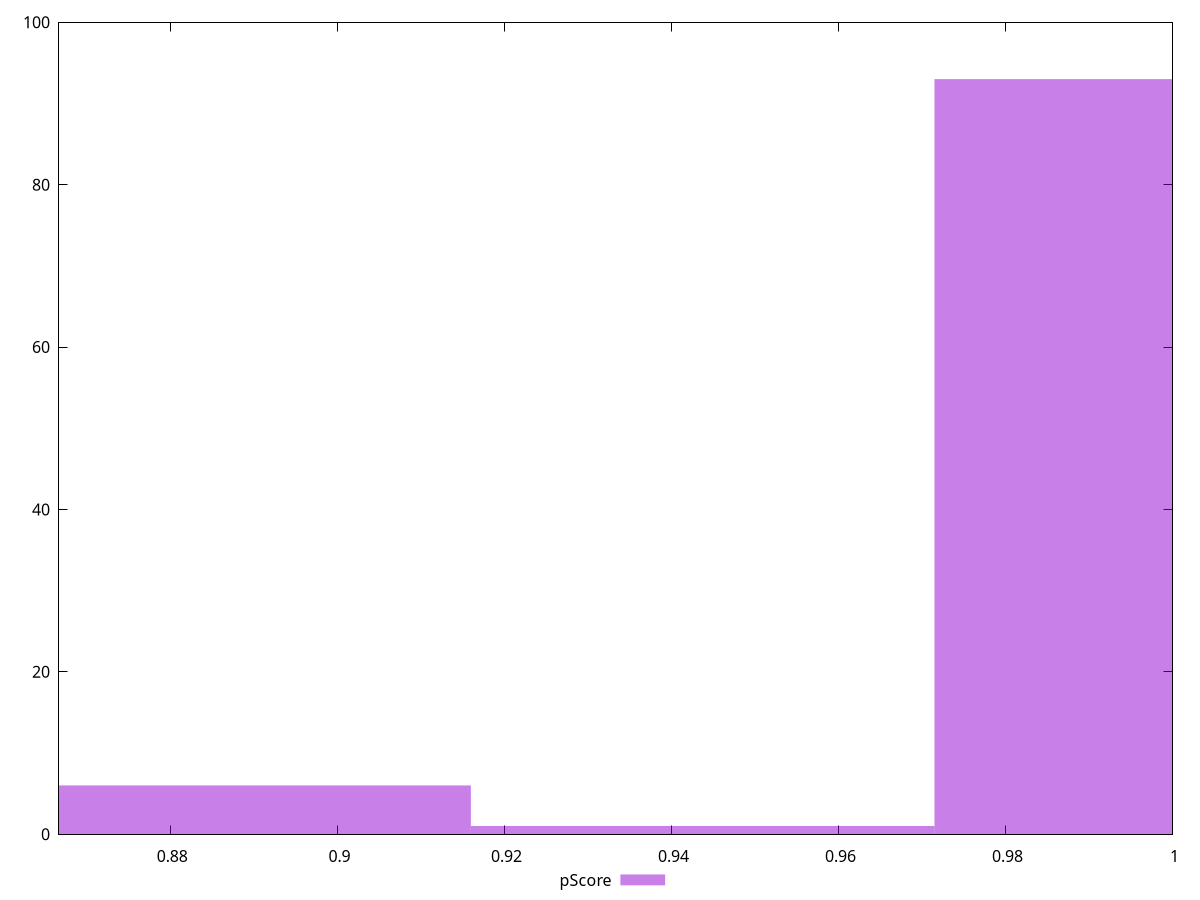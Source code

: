 reset

$pScore <<EOF
0.94374141740661 1
0.9992556184305282 93
0.8882272163826918 6
EOF

set key outside below
set boxwidth 0.055514201023918235
set xrange [0.8666666666666667:1]
set yrange [0:100]
set trange [0:100]
set style fill transparent solid 0.5 noborder
set terminal svg size 640, 490 enhanced background rgb 'white'
set output "report_00015_2021-02-09T16-11-33.973Z/unminified-css/samples/pages+cached/pScore/histogram.svg"

plot $pScore title "pScore" with boxes

reset
